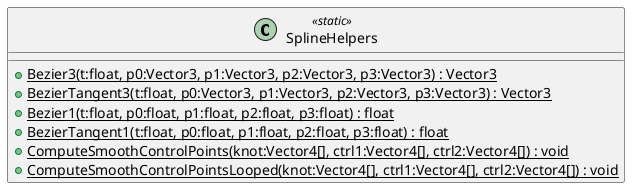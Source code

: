 @startuml
class SplineHelpers <<static>> {
    + {static} Bezier3(t:float, p0:Vector3, p1:Vector3, p2:Vector3, p3:Vector3) : Vector3
    + {static} BezierTangent3(t:float, p0:Vector3, p1:Vector3, p2:Vector3, p3:Vector3) : Vector3
    + {static} Bezier1(t:float, p0:float, p1:float, p2:float, p3:float) : float
    + {static} BezierTangent1(t:float, p0:float, p1:float, p2:float, p3:float) : float
    + {static} ComputeSmoothControlPoints(knot:Vector4[], ctrl1:Vector4[], ctrl2:Vector4[]) : void
    + {static} ComputeSmoothControlPointsLooped(knot:Vector4[], ctrl1:Vector4[], ctrl2:Vector4[]) : void
}
@enduml
